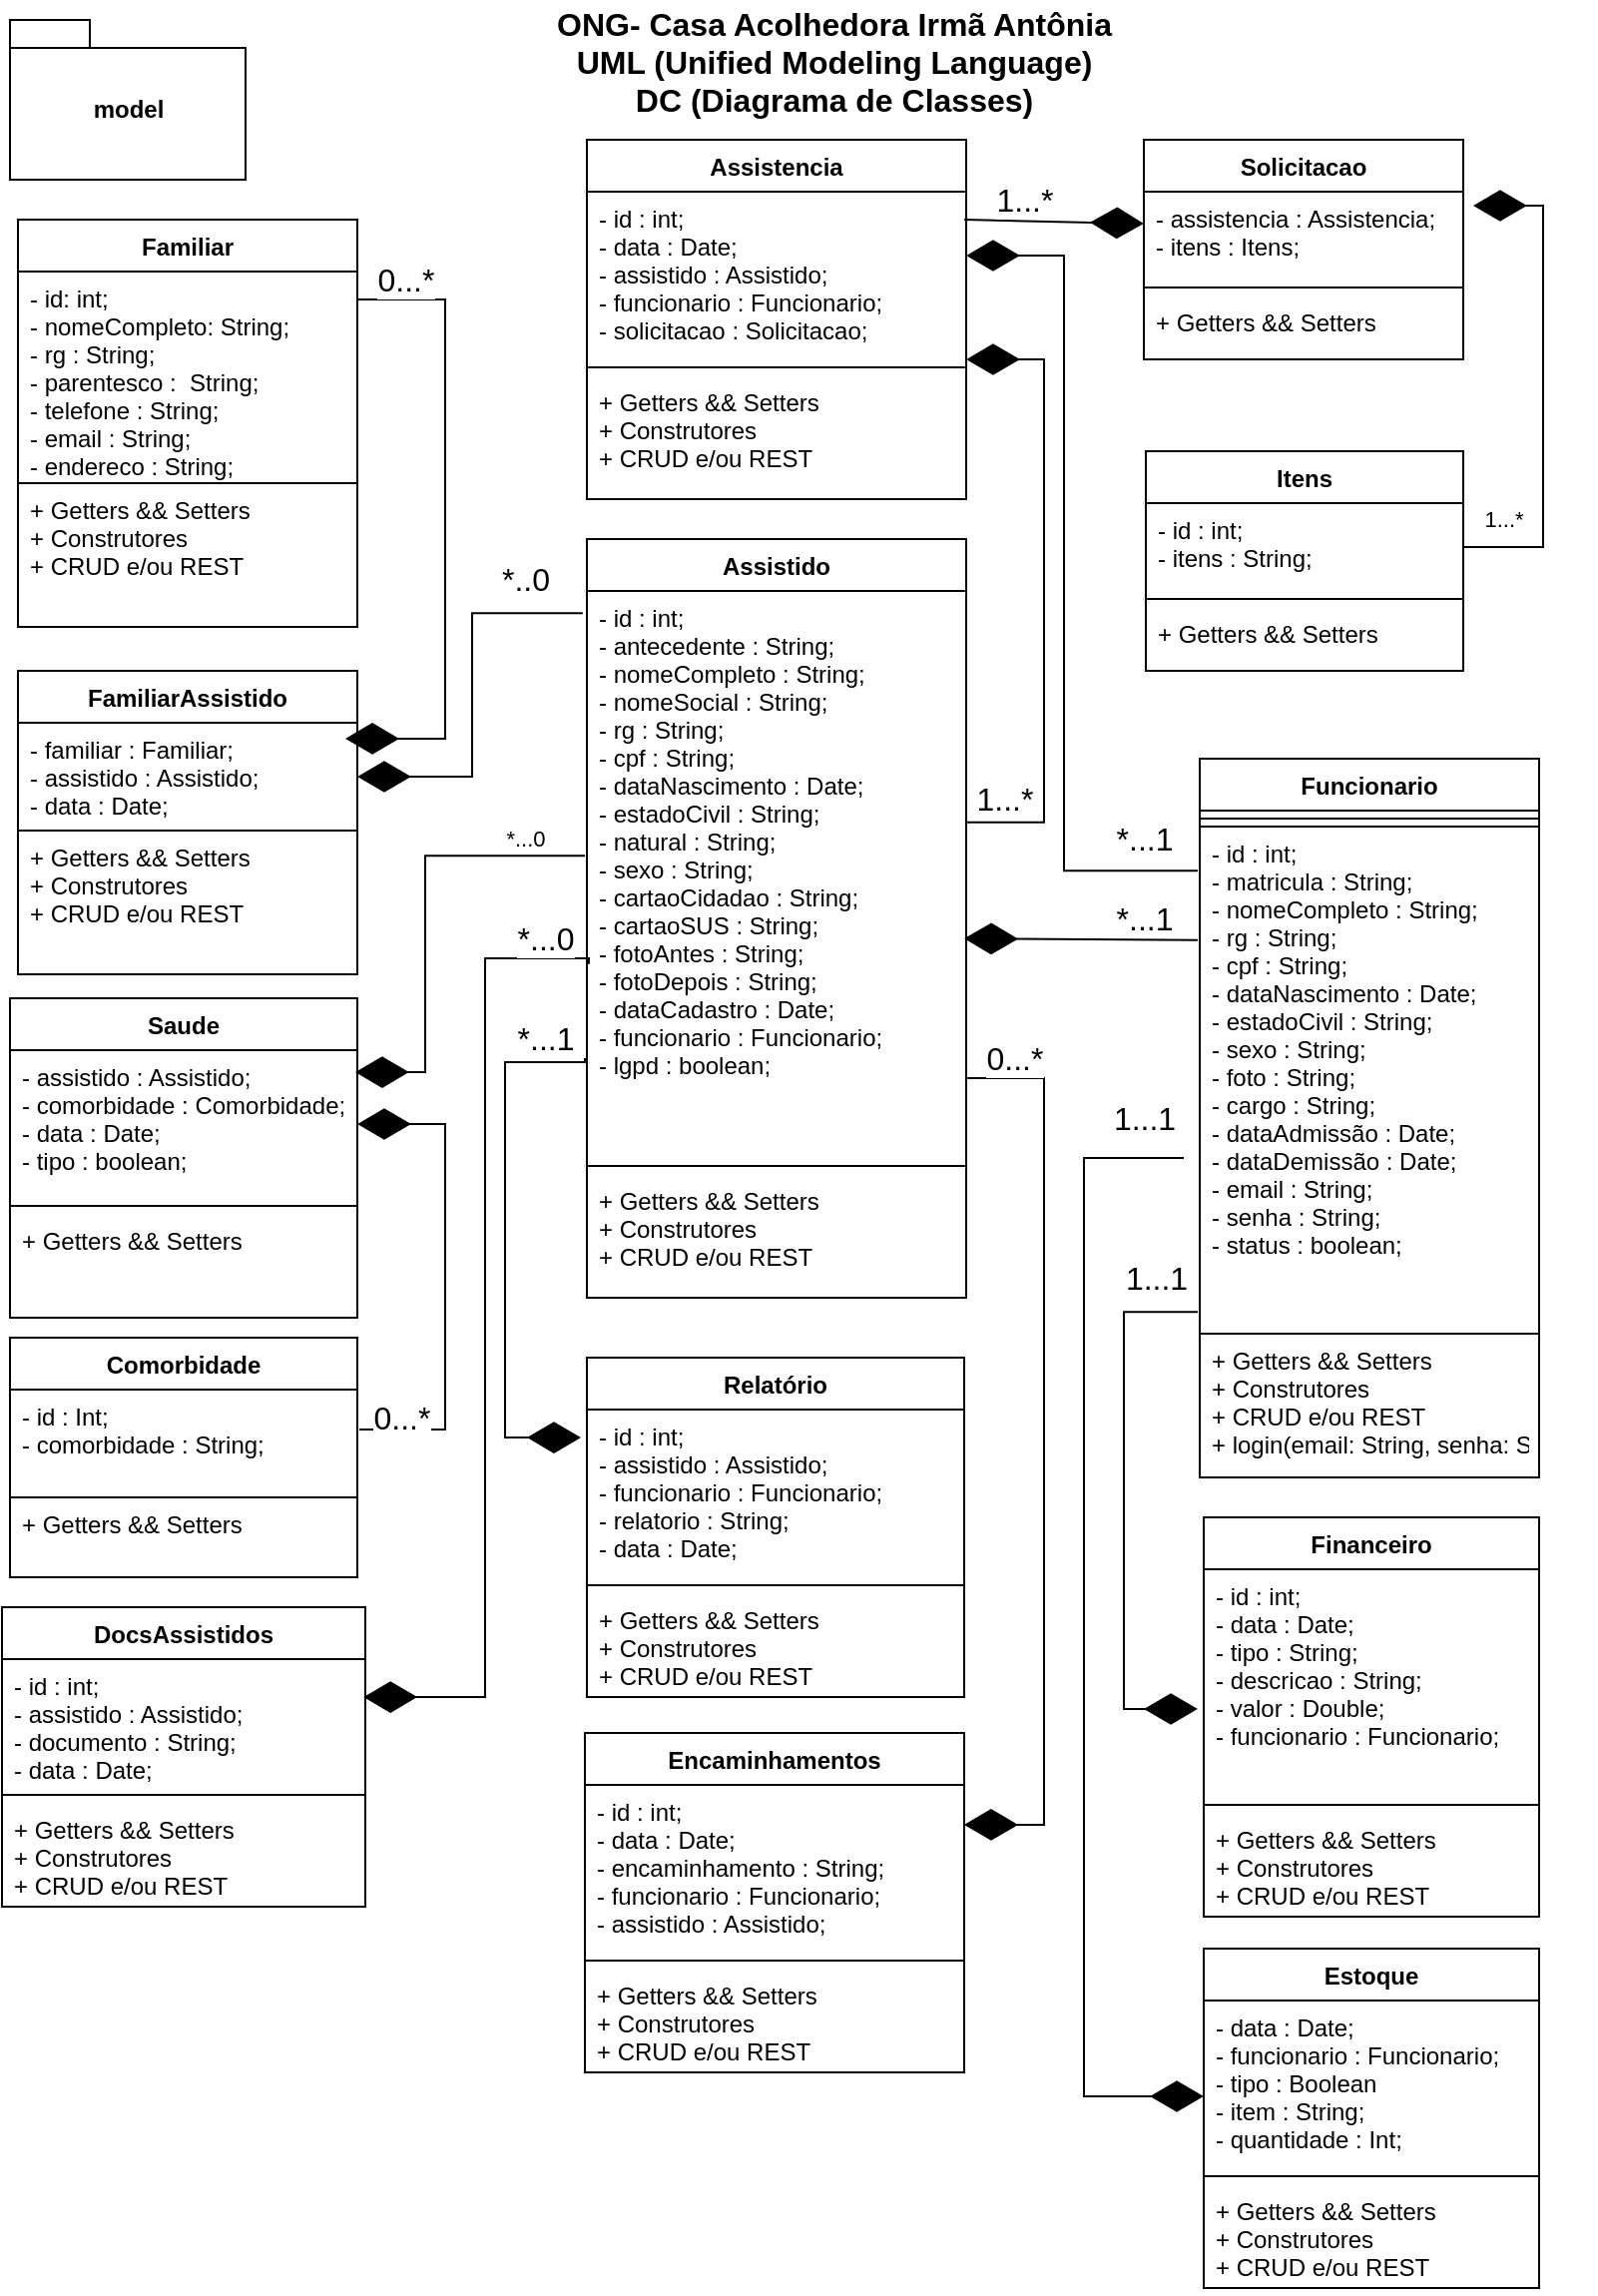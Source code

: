 <mxfile version="17.1.3" type="device"><diagram id="V8NIEzu3ds6T8y8G-yu7" name="Page-1"><mxGraphModel dx="868" dy="450" grid="1" gridSize="10" guides="1" tooltips="1" connect="1" arrows="1" fold="1" page="1" pageScale="1" pageWidth="827" pageHeight="1169" math="0" shadow="0"><root><mxCell id="0"/><mxCell id="1" parent="0"/><mxCell id="LsEdg0_R3i5YZ1CiwI1N-1" value="ONG- Casa Acolhedora Irmã Antônia&#10;UML (Unified Modeling Language)&#10;DC (Diagrama de Classes)" style="text;align=center;fontStyle=1;verticalAlign=middle;spacingLeft=3;spacingRight=3;strokeColor=none;rotatable=0;points=[[0,0.5],[1,0.5]];portConstraint=eastwest;fontSize=16;" parent="1" vertex="1"><mxGeometry x="270" y="10" width="350" height="60" as="geometry"/></mxCell><mxCell id="LsEdg0_R3i5YZ1CiwI1N-2" value="Assistido" style="swimlane;fontStyle=1;align=center;verticalAlign=top;childLayout=stackLayout;horizontal=1;startSize=26;horizontalStack=0;resizeParent=1;resizeParentMax=0;resizeLast=0;collapsible=1;marginBottom=0;" parent="1" vertex="1"><mxGeometry x="321" y="280" width="190" height="380" as="geometry"/></mxCell><mxCell id="LsEdg0_R3i5YZ1CiwI1N-23" value="- id : int;&#10;- antecedente : String;&#10;- nomeCompleto : String;&#10;- nomeSocial : String;&#10;- rg : String;&#10;- cpf : String;&#10;- dataNascimento : Date;&#10;- estadoCivil : String;&#10;- natural : String;&#10;- sexo : String;&#10;- cartaoCidadao : String;&#10;- cartaoSUS : String;&#10;- fotoAntes : String;&#10;- fotoDepois : String;&#10;- dataCadastro : Date;&#10;- funcionario : Funcionario;&#10;- lgpd : boolean;" style="text;strokeColor=none;fillColor=none;align=left;verticalAlign=top;spacingLeft=4;spacingRight=4;overflow=hidden;rotatable=0;points=[[0,0.5],[1,0.5]];portConstraint=eastwest;" parent="LsEdg0_R3i5YZ1CiwI1N-2" vertex="1"><mxGeometry y="26" width="190" height="284" as="geometry"/></mxCell><mxCell id="LsEdg0_R3i5YZ1CiwI1N-4" value="" style="line;strokeWidth=1;fillColor=none;align=left;verticalAlign=middle;spacingTop=-1;spacingLeft=3;spacingRight=3;rotatable=0;labelPosition=right;points=[];portConstraint=eastwest;" parent="LsEdg0_R3i5YZ1CiwI1N-2" vertex="1"><mxGeometry y="310" width="190" height="8" as="geometry"/></mxCell><mxCell id="LsEdg0_R3i5YZ1CiwI1N-5" value="+ Getters &amp;&amp; Setters&#10;+ Construtores&#10;+ CRUD e/ou REST" style="text;strokeColor=none;fillColor=none;align=left;verticalAlign=top;spacingLeft=4;spacingRight=4;overflow=hidden;rotatable=0;points=[[0,0.5],[1,0.5]];portConstraint=eastwest;" parent="LsEdg0_R3i5YZ1CiwI1N-2" vertex="1"><mxGeometry y="318" width="190" height="62" as="geometry"/></mxCell><mxCell id="LsEdg0_R3i5YZ1CiwI1N-24" value="Funcionario" style="swimlane;fontStyle=1;align=center;verticalAlign=top;childLayout=stackLayout;horizontal=1;startSize=26;horizontalStack=0;resizeParent=1;resizeParentMax=0;resizeLast=0;collapsible=1;marginBottom=0;" parent="1" vertex="1"><mxGeometry x="628" y="390" width="170" height="360" as="geometry"/></mxCell><mxCell id="LsEdg0_R3i5YZ1CiwI1N-26" value="" style="line;strokeWidth=1;fillColor=none;align=left;verticalAlign=middle;spacingTop=-1;spacingLeft=3;spacingRight=3;rotatable=0;labelPosition=right;points=[];portConstraint=eastwest;" parent="LsEdg0_R3i5YZ1CiwI1N-24" vertex="1"><mxGeometry y="26" width="170" height="8" as="geometry"/></mxCell><mxCell id="LsEdg0_R3i5YZ1CiwI1N-25" value="- id : int;&#10;- matricula : String;&#10;- nomeCompleto : String;&#10;- rg : String;&#10;- cpf : String;&#10;- dataNascimento : Date;&#10;- estadoCivil : String;&#10;- sexo : String;&#10;- foto : String;&#10;- cargo : String;&#10;- dataAdmissão : Date;&#10;- dataDemissão : Date;&#10;- email : String;&#10;- senha : String;&#10;- status : boolean;" style="text;strokeColor=default;fillColor=none;align=left;verticalAlign=top;spacingLeft=4;spacingRight=4;overflow=hidden;rotatable=0;points=[[0,0.5],[1,0.5]];portConstraint=eastwest;" parent="LsEdg0_R3i5YZ1CiwI1N-24" vertex="1"><mxGeometry y="34" width="170" height="254" as="geometry"/></mxCell><mxCell id="LsEdg0_R3i5YZ1CiwI1N-27" value="+ Getters &amp;&amp; Setters&#10;+ Construtores&#10;+ CRUD e/ou REST&#10;+ login(email: String, senha: String): int" style="text;strokeColor=none;fillColor=none;align=left;verticalAlign=top;spacingLeft=4;spacingRight=4;overflow=hidden;rotatable=0;points=[[0,0.5],[1,0.5]];portConstraint=eastwest;" parent="LsEdg0_R3i5YZ1CiwI1N-24" vertex="1"><mxGeometry y="288" width="170" height="72" as="geometry"/></mxCell><mxCell id="LsEdg0_R3i5YZ1CiwI1N-28" value="Assistencia" style="swimlane;fontStyle=1;align=center;verticalAlign=top;childLayout=stackLayout;horizontal=1;startSize=26;horizontalStack=0;resizeParent=1;resizeParentMax=0;resizeLast=0;collapsible=1;marginBottom=0;" parent="1" vertex="1"><mxGeometry x="321" y="80" width="190" height="180" as="geometry"/></mxCell><mxCell id="LsEdg0_R3i5YZ1CiwI1N-29" value="- id : int;&#10;- data : Date;&#10;- assistido : Assistido;&#10;- funcionario : Funcionario;&#10;- solicitacao : Solicitacao;" style="text;strokeColor=none;fillColor=none;align=left;verticalAlign=top;spacingLeft=4;spacingRight=4;overflow=hidden;rotatable=0;points=[[0,0.5],[1,0.5]];portConstraint=eastwest;" parent="LsEdg0_R3i5YZ1CiwI1N-28" vertex="1"><mxGeometry y="26" width="190" height="84" as="geometry"/></mxCell><mxCell id="LsEdg0_R3i5YZ1CiwI1N-30" value="" style="line;strokeWidth=1;fillColor=none;align=left;verticalAlign=middle;spacingTop=-1;spacingLeft=3;spacingRight=3;rotatable=0;labelPosition=right;points=[];portConstraint=eastwest;" parent="LsEdg0_R3i5YZ1CiwI1N-28" vertex="1"><mxGeometry y="110" width="190" height="8" as="geometry"/></mxCell><mxCell id="LsEdg0_R3i5YZ1CiwI1N-31" value="+ Getters &amp;&amp; Setters&#10;+ Construtores&#10;+ CRUD e/ou REST" style="text;strokeColor=none;fillColor=none;align=left;verticalAlign=top;spacingLeft=4;spacingRight=4;overflow=hidden;rotatable=0;points=[[0,0.5],[1,0.5]];portConstraint=eastwest;" parent="LsEdg0_R3i5YZ1CiwI1N-28" vertex="1"><mxGeometry y="118" width="190" height="62" as="geometry"/></mxCell><mxCell id="LsEdg0_R3i5YZ1CiwI1N-32" value="model" style="shape=folder;fontStyle=1;spacingTop=10;tabWidth=40;tabHeight=14;tabPosition=left;html=1;" parent="1" vertex="1"><mxGeometry x="32" y="20" width="118" height="80" as="geometry"/></mxCell><mxCell id="LsEdg0_R3i5YZ1CiwI1N-37" value="Encaminhamentos" style="swimlane;fontStyle=1;align=center;verticalAlign=top;childLayout=stackLayout;horizontal=1;startSize=26;horizontalStack=0;resizeParent=1;resizeParentMax=0;resizeLast=0;collapsible=1;marginBottom=0;" parent="1" vertex="1"><mxGeometry x="320" y="878" width="190" height="170" as="geometry"/></mxCell><mxCell id="LsEdg0_R3i5YZ1CiwI1N-38" value="- id : int;&#10;- data : Date;&#10;- encaminhamento : String;&#10;- funcionario : Funcionario;&#10;- assistido : Assistido;" style="text;strokeColor=none;fillColor=none;align=left;verticalAlign=top;spacingLeft=4;spacingRight=4;overflow=hidden;rotatable=0;points=[[0,0.5],[1,0.5]];portConstraint=eastwest;" parent="LsEdg0_R3i5YZ1CiwI1N-37" vertex="1"><mxGeometry y="26" width="190" height="84" as="geometry"/></mxCell><mxCell id="LsEdg0_R3i5YZ1CiwI1N-39" value="" style="line;strokeWidth=1;fillColor=none;align=left;verticalAlign=middle;spacingTop=-1;spacingLeft=3;spacingRight=3;rotatable=0;labelPosition=right;points=[];portConstraint=eastwest;" parent="LsEdg0_R3i5YZ1CiwI1N-37" vertex="1"><mxGeometry y="110" width="190" height="8" as="geometry"/></mxCell><mxCell id="LsEdg0_R3i5YZ1CiwI1N-40" value="+ Getters &amp;&amp; Setters&#10;+ Construtores&#10;+ CRUD e/ou REST" style="text;strokeColor=none;fillColor=none;align=left;verticalAlign=top;spacingLeft=4;spacingRight=4;overflow=hidden;rotatable=0;points=[[0,0.5],[1,0.5]];portConstraint=eastwest;" parent="LsEdg0_R3i5YZ1CiwI1N-37" vertex="1"><mxGeometry y="118" width="190" height="52" as="geometry"/></mxCell><mxCell id="aL3uGlQkh7vrvcLJ92MS-1" value="Financeiro" style="swimlane;fontStyle=1;align=center;verticalAlign=top;childLayout=stackLayout;horizontal=1;startSize=26;horizontalStack=0;resizeParent=1;resizeParentMax=0;resizeLast=0;collapsible=1;marginBottom=0;" parent="1" vertex="1"><mxGeometry x="630" y="770" width="168" height="200" as="geometry"/></mxCell><mxCell id="aL3uGlQkh7vrvcLJ92MS-2" value="- id : int;&#10;- data : Date;&#10;- tipo : String;&#10;- descricao : String;&#10;- valor : Double;&#10;- funcionario : Funcionario;" style="text;strokeColor=none;fillColor=none;align=left;verticalAlign=top;spacingLeft=4;spacingRight=4;overflow=hidden;rotatable=0;points=[[0,0.5],[1,0.5]];portConstraint=eastwest;" parent="aL3uGlQkh7vrvcLJ92MS-1" vertex="1"><mxGeometry y="26" width="168" height="114" as="geometry"/></mxCell><mxCell id="aL3uGlQkh7vrvcLJ92MS-3" value="" style="line;strokeWidth=1;fillColor=none;align=left;verticalAlign=middle;spacingTop=-1;spacingLeft=3;spacingRight=3;rotatable=0;labelPosition=right;points=[];portConstraint=eastwest;" parent="aL3uGlQkh7vrvcLJ92MS-1" vertex="1"><mxGeometry y="140" width="168" height="8" as="geometry"/></mxCell><mxCell id="aL3uGlQkh7vrvcLJ92MS-4" value="+ Getters &amp;&amp; Setters&#10;+ Construtores&#10;+ CRUD e/ou REST" style="text;strokeColor=none;fillColor=none;align=left;verticalAlign=top;spacingLeft=4;spacingRight=4;overflow=hidden;rotatable=0;points=[[0,0.5],[1,0.5]];portConstraint=eastwest;" parent="aL3uGlQkh7vrvcLJ92MS-1" vertex="1"><mxGeometry y="148" width="168" height="52" as="geometry"/></mxCell><mxCell id="WE0CfpYvLQGnFb20TTfo-5" value="Saude" style="swimlane;fontStyle=1;align=center;verticalAlign=top;childLayout=stackLayout;horizontal=1;startSize=26;horizontalStack=0;resizeParent=1;resizeParentMax=0;resizeLast=0;collapsible=1;marginBottom=0;" parent="1" vertex="1"><mxGeometry x="32" y="510" width="174" height="160" as="geometry"/></mxCell><mxCell id="WE0CfpYvLQGnFb20TTfo-6" value="- assistido : Assistido;&#10;- comorbidade : Comorbidade;&#10;- data : Date;&#10;- tipo : boolean;" style="text;strokeColor=none;fillColor=none;align=left;verticalAlign=top;spacingLeft=4;spacingRight=4;overflow=hidden;rotatable=0;points=[[0,0.5],[1,0.5]];portConstraint=eastwest;" parent="WE0CfpYvLQGnFb20TTfo-5" vertex="1"><mxGeometry y="26" width="174" height="74" as="geometry"/></mxCell><mxCell id="WE0CfpYvLQGnFb20TTfo-7" value="" style="line;strokeWidth=1;fillColor=none;align=left;verticalAlign=middle;spacingTop=-1;spacingLeft=3;spacingRight=3;rotatable=0;labelPosition=right;points=[];portConstraint=eastwest;" parent="WE0CfpYvLQGnFb20TTfo-5" vertex="1"><mxGeometry y="100" width="174" height="8" as="geometry"/></mxCell><mxCell id="WE0CfpYvLQGnFb20TTfo-8" value="+ Getters &amp;&amp; Setters" style="text;strokeColor=none;fillColor=none;align=left;verticalAlign=top;spacingLeft=4;spacingRight=4;overflow=hidden;rotatable=0;points=[[0,0.5],[1,0.5]];portConstraint=eastwest;" parent="WE0CfpYvLQGnFb20TTfo-5" vertex="1"><mxGeometry y="108" width="174" height="52" as="geometry"/></mxCell><mxCell id="WE0CfpYvLQGnFb20TTfo-11" value="Itens" style="swimlane;fontStyle=1;align=center;verticalAlign=top;childLayout=stackLayout;horizontal=1;startSize=26;horizontalStack=0;resizeParent=1;resizeParentMax=0;resizeLast=0;collapsible=1;marginBottom=0;" parent="1" vertex="1"><mxGeometry x="601" y="236" width="159" height="110" as="geometry"/></mxCell><mxCell id="WE0CfpYvLQGnFb20TTfo-12" value="- id : int;&#10;- itens : String;" style="text;strokeColor=none;fillColor=none;align=left;verticalAlign=top;spacingLeft=4;spacingRight=4;overflow=hidden;rotatable=0;points=[[0,0.5],[1,0.5]];portConstraint=eastwest;" parent="WE0CfpYvLQGnFb20TTfo-11" vertex="1"><mxGeometry y="26" width="159" height="44" as="geometry"/></mxCell><mxCell id="WE0CfpYvLQGnFb20TTfo-13" value="" style="line;strokeWidth=1;fillColor=none;align=left;verticalAlign=middle;spacingTop=-1;spacingLeft=3;spacingRight=3;rotatable=0;labelPosition=right;points=[];portConstraint=eastwest;" parent="WE0CfpYvLQGnFb20TTfo-11" vertex="1"><mxGeometry y="70" width="159" height="8" as="geometry"/></mxCell><mxCell id="WE0CfpYvLQGnFb20TTfo-14" value="+ Getters &amp;&amp; Setters" style="text;strokeColor=none;fillColor=none;align=left;verticalAlign=top;spacingLeft=4;spacingRight=4;overflow=hidden;rotatable=0;points=[[0,0.5],[1,0.5]];portConstraint=eastwest;" parent="WE0CfpYvLQGnFb20TTfo-11" vertex="1"><mxGeometry y="78" width="159" height="32" as="geometry"/></mxCell><mxCell id="EMVgxTuxKN4HmM-ueOk9-1" value="Familiar" style="swimlane;fontStyle=1;align=center;verticalAlign=top;childLayout=stackLayout;horizontal=1;startSize=26;horizontalStack=0;resizeParent=1;resizeParentMax=0;resizeLast=0;collapsible=1;marginBottom=0;" parent="1" vertex="1"><mxGeometry x="36" y="120" width="170" height="204" as="geometry"/></mxCell><mxCell id="EMVgxTuxKN4HmM-ueOk9-3" value="- id: int;&#10;- nomeCompleto: String;&#10;- rg : String;&#10;- parentesco :  String;&#10;- telefone : String;&#10;- email : String;&#10;- endereco : String;&#10;" style="text;strokeColor=default;fillColor=none;align=left;verticalAlign=top;spacingLeft=4;spacingRight=4;overflow=hidden;rotatable=0;points=[[0,0.5],[1,0.5]];portConstraint=eastwest;strokeWidth=1;" parent="EMVgxTuxKN4HmM-ueOk9-1" vertex="1"><mxGeometry y="26" width="170" height="106" as="geometry"/></mxCell><mxCell id="EMVgxTuxKN4HmM-ueOk9-4" value="+ Getters &amp;&amp; Setters&#10;+ Construtores&#10;+ CRUD e/ou REST" style="text;strokeColor=none;fillColor=none;align=left;verticalAlign=top;spacingLeft=4;spacingRight=4;overflow=hidden;rotatable=0;points=[[0,0.5],[1,0.5]];portConstraint=eastwest;" parent="EMVgxTuxKN4HmM-ueOk9-1" vertex="1"><mxGeometry y="132" width="170" height="72" as="geometry"/></mxCell><mxCell id="HtAP94XNzmDsmanJ-DMw-1" value="Comorbidade" style="swimlane;fontStyle=1;align=center;verticalAlign=top;childLayout=stackLayout;horizontal=1;startSize=26;horizontalStack=0;resizeParent=1;resizeParentMax=0;resizeLast=0;collapsible=1;marginBottom=0;" parent="1" vertex="1"><mxGeometry x="32" y="680" width="174" height="120" as="geometry"/></mxCell><mxCell id="HtAP94XNzmDsmanJ-DMw-2" value="- id : Int;&#10;- comorbidade : String;" style="text;strokeColor=default;fillColor=none;align=left;verticalAlign=top;spacingLeft=4;spacingRight=4;overflow=hidden;rotatable=0;points=[[0,0.5],[1,0.5]];portConstraint=eastwest;" parent="HtAP94XNzmDsmanJ-DMw-1" vertex="1"><mxGeometry y="26" width="174" height="54" as="geometry"/></mxCell><mxCell id="HtAP94XNzmDsmanJ-DMw-4" value="+ Getters &amp;&amp; Setters" style="text;strokeColor=none;fillColor=none;align=left;verticalAlign=top;spacingLeft=4;spacingRight=4;overflow=hidden;rotatable=0;points=[[0,0.5],[1,0.5]];portConstraint=eastwest;" parent="HtAP94XNzmDsmanJ-DMw-1" vertex="1"><mxGeometry y="80" width="174" height="40" as="geometry"/></mxCell><mxCell id="HtAP94XNzmDsmanJ-DMw-5" value="*...0" style="endArrow=diamondThin;endFill=1;endSize=24;html=1;rounded=0;edgeStyle=orthogonalEdgeStyle;exitX=-0.005;exitY=0.467;exitDx=0;exitDy=0;exitPerimeter=0;entryX=0.994;entryY=0.149;entryDx=0;entryDy=0;entryPerimeter=0;" parent="1" source="LsEdg0_R3i5YZ1CiwI1N-23" target="WE0CfpYvLQGnFb20TTfo-6" edge="1"><mxGeometry x="-0.731" y="-9" width="160" relative="1" as="geometry"><mxPoint x="300" y="510" as="sourcePoint"/><mxPoint x="230" y="590" as="targetPoint"/><Array as="points"><mxPoint x="240" y="439"/><mxPoint x="240" y="547"/></Array><mxPoint as="offset"/></mxGeometry></mxCell><mxCell id="HtAP94XNzmDsmanJ-DMw-7" value="Solicitacao" style="swimlane;fontStyle=1;align=center;verticalAlign=top;childLayout=stackLayout;horizontal=1;startSize=26;horizontalStack=0;resizeParent=1;resizeParentMax=0;resizeLast=0;collapsible=1;marginBottom=0;" parent="1" vertex="1"><mxGeometry x="600" y="80" width="160" height="110" as="geometry"/></mxCell><mxCell id="HtAP94XNzmDsmanJ-DMw-8" value="- assistencia : Assistencia;&#10;- itens : Itens;" style="text;strokeColor=none;fillColor=none;align=left;verticalAlign=top;spacingLeft=4;spacingRight=4;overflow=hidden;rotatable=0;points=[[0,0.5],[1,0.5]];portConstraint=eastwest;" parent="HtAP94XNzmDsmanJ-DMw-7" vertex="1"><mxGeometry y="26" width="160" height="44" as="geometry"/></mxCell><mxCell id="HtAP94XNzmDsmanJ-DMw-9" value="" style="line;strokeWidth=1;fillColor=none;align=left;verticalAlign=middle;spacingTop=-1;spacingLeft=3;spacingRight=3;rotatable=0;labelPosition=right;points=[];portConstraint=eastwest;" parent="HtAP94XNzmDsmanJ-DMw-7" vertex="1"><mxGeometry y="70" width="160" height="8" as="geometry"/></mxCell><mxCell id="HtAP94XNzmDsmanJ-DMw-10" value="+ Getters &amp;&amp; Setters" style="text;strokeColor=none;fillColor=none;align=left;verticalAlign=top;spacingLeft=4;spacingRight=4;overflow=hidden;rotatable=0;points=[[0,0.5],[1,0.5]];portConstraint=eastwest;" parent="HtAP94XNzmDsmanJ-DMw-7" vertex="1"><mxGeometry y="78" width="160" height="32" as="geometry"/></mxCell><mxCell id="HtAP94XNzmDsmanJ-DMw-12" value="1...*" style="endArrow=diamondThin;endFill=1;endSize=24;html=1;rounded=0;exitX=0.995;exitY=0.167;exitDx=0;exitDy=0;exitPerimeter=0;entryX=0;entryY=0.364;entryDx=0;entryDy=0;entryPerimeter=0;fontSize=16;" parent="1" source="LsEdg0_R3i5YZ1CiwI1N-29" target="HtAP94XNzmDsmanJ-DMw-8" edge="1"><mxGeometry x="-0.339" y="11" width="160" relative="1" as="geometry"><mxPoint x="570" y="300" as="sourcePoint"/><mxPoint x="570" y="160" as="targetPoint"/><mxPoint as="offset"/></mxGeometry></mxCell><mxCell id="HtAP94XNzmDsmanJ-DMw-13" value="1...*" style="endArrow=diamondThin;endFill=1;endSize=24;html=1;rounded=0;exitX=1;exitY=0.408;exitDx=0;exitDy=0;exitPerimeter=0;edgeStyle=orthogonalEdgeStyle;fontSize=16;" parent="1" source="LsEdg0_R3i5YZ1CiwI1N-23" target="LsEdg0_R3i5YZ1CiwI1N-29" edge="1"><mxGeometry x="-0.877" y="12" width="160" relative="1" as="geometry"><mxPoint x="370" y="260" as="sourcePoint"/><mxPoint x="530" y="260" as="targetPoint"/><Array as="points"><mxPoint x="550" y="422"/><mxPoint x="550" y="190"/></Array><mxPoint as="offset"/></mxGeometry></mxCell><mxCell id="HtAP94XNzmDsmanJ-DMw-15" value="*...1" style="endArrow=diamondThin;endFill=1;endSize=24;html=1;rounded=0;exitX=-0.006;exitY=0.087;exitDx=0;exitDy=0;exitPerimeter=0;entryX=1;entryY=0.381;entryDx=0;entryDy=0;entryPerimeter=0;edgeStyle=orthogonalEdgeStyle;fontSize=16;" parent="1" source="LsEdg0_R3i5YZ1CiwI1N-25" target="LsEdg0_R3i5YZ1CiwI1N-29" edge="1"><mxGeometry x="-0.873" y="-16" width="160" relative="1" as="geometry"><mxPoint x="370" y="260" as="sourcePoint"/><mxPoint x="530" y="260" as="targetPoint"/><Array as="points"><mxPoint x="560" y="446"/><mxPoint x="560" y="138"/></Array><mxPoint as="offset"/></mxGeometry></mxCell><mxCell id="HtAP94XNzmDsmanJ-DMw-17" value="1...1" style="endArrow=diamondThin;endFill=1;endSize=24;html=1;rounded=0;exitX=-0.006;exitY=0.957;exitDx=0;exitDy=0;exitPerimeter=0;edgeStyle=orthogonalEdgeStyle;fontSize=16;" parent="1" source="LsEdg0_R3i5YZ1CiwI1N-25" edge="1"><mxGeometry x="-0.851" y="-17" width="160" relative="1" as="geometry"><mxPoint x="540" y="710" as="sourcePoint"/><mxPoint x="627" y="866" as="targetPoint"/><Array as="points"><mxPoint x="590" y="667"/><mxPoint x="590" y="866"/></Array><mxPoint as="offset"/></mxGeometry></mxCell><mxCell id="HtAP94XNzmDsmanJ-DMw-23" value="DocsAssistidos" style="swimlane;fontStyle=1;align=center;verticalAlign=top;childLayout=stackLayout;horizontal=1;startSize=26;horizontalStack=0;resizeParent=1;resizeParentMax=0;resizeLast=0;collapsible=1;marginBottom=0;" parent="1" vertex="1"><mxGeometry x="28" y="815" width="182" height="150" as="geometry"/></mxCell><mxCell id="HtAP94XNzmDsmanJ-DMw-24" value="- id : int;&#10;- assistido : Assistido;&#10;- documento : String;&#10;- data : Date;" style="text;strokeColor=none;fillColor=none;align=left;verticalAlign=top;spacingLeft=4;spacingRight=4;overflow=hidden;rotatable=0;points=[[0,0.5],[1,0.5]];portConstraint=eastwest;" parent="HtAP94XNzmDsmanJ-DMw-23" vertex="1"><mxGeometry y="26" width="182" height="64" as="geometry"/></mxCell><mxCell id="HtAP94XNzmDsmanJ-DMw-25" value="" style="line;strokeWidth=1;fillColor=none;align=left;verticalAlign=middle;spacingTop=-1;spacingLeft=3;spacingRight=3;rotatable=0;labelPosition=right;points=[];portConstraint=eastwest;" parent="HtAP94XNzmDsmanJ-DMw-23" vertex="1"><mxGeometry y="90" width="182" height="8" as="geometry"/></mxCell><mxCell id="HtAP94XNzmDsmanJ-DMw-26" value="+ Getters &amp;&amp; Setters&#10;+ Construtores&#10;+ CRUD e/ou REST" style="text;strokeColor=none;fillColor=none;align=left;verticalAlign=top;spacingLeft=4;spacingRight=4;overflow=hidden;rotatable=0;points=[[0,0.5],[1,0.5]];portConstraint=eastwest;" parent="HtAP94XNzmDsmanJ-DMw-23" vertex="1"><mxGeometry y="98" width="182" height="52" as="geometry"/></mxCell><mxCell id="HtAP94XNzmDsmanJ-DMw-28" value="0...*" style="endArrow=diamondThin;endFill=1;endSize=24;html=1;rounded=0;edgeStyle=orthogonalEdgeStyle;fontSize=16;entryX=1;entryY=0.238;entryDx=0;entryDy=0;entryPerimeter=0;" parent="1" source="LsEdg0_R3i5YZ1CiwI1N-23" target="LsEdg0_R3i5YZ1CiwI1N-38" edge="1"><mxGeometry x="-0.893" y="10" width="160" relative="1" as="geometry"><mxPoint x="370" y="640" as="sourcePoint"/><mxPoint x="550" y="910" as="targetPoint"/><Array as="points"><mxPoint x="550" y="550"/><mxPoint x="550" y="924"/></Array><mxPoint as="offset"/></mxGeometry></mxCell><mxCell id="D3KAO5rpXuyUR_7wr3yr-1" value="FamiliarAssistido" style="swimlane;fontStyle=1;align=center;verticalAlign=top;childLayout=stackLayout;horizontal=1;startSize=26;horizontalStack=0;resizeParent=1;resizeParentMax=0;resizeLast=0;collapsible=1;marginBottom=0;" parent="1" vertex="1"><mxGeometry x="36" y="346" width="170" height="152" as="geometry"/></mxCell><mxCell id="D3KAO5rpXuyUR_7wr3yr-2" value="- familiar : Familiar;&#10;- assistido : Assistido;&#10;- data : Date;&#10;&#10;" style="text;strokeColor=default;fillColor=none;align=left;verticalAlign=top;spacingLeft=4;spacingRight=4;overflow=hidden;rotatable=0;points=[[0,0.5],[1,0.5]];portConstraint=eastwest;strokeWidth=1;" parent="D3KAO5rpXuyUR_7wr3yr-1" vertex="1"><mxGeometry y="26" width="170" height="54" as="geometry"/></mxCell><mxCell id="D3KAO5rpXuyUR_7wr3yr-3" value="+ Getters &amp;&amp; Setters&#10;+ Construtores&#10;+ CRUD e/ou REST" style="text;strokeColor=none;fillColor=none;align=left;verticalAlign=top;spacingLeft=4;spacingRight=4;overflow=hidden;rotatable=0;points=[[0,0.5],[1,0.5]];portConstraint=eastwest;" parent="D3KAO5rpXuyUR_7wr3yr-1" vertex="1"><mxGeometry y="80" width="170" height="72" as="geometry"/></mxCell><mxCell id="D3KAO5rpXuyUR_7wr3yr-4" value="0...*" style="endArrow=diamondThin;endFill=1;endSize=24;html=1;rounded=0;fontSize=16;edgeStyle=orthogonalEdgeStyle;entryX=0.965;entryY=0.148;entryDx=0;entryDy=0;entryPerimeter=0;exitX=1;exitY=0.142;exitDx=0;exitDy=0;exitPerimeter=0;" parent="1" source="EMVgxTuxKN4HmM-ueOk9-3" target="D3KAO5rpXuyUR_7wr3yr-2" edge="1"><mxGeometry x="-0.841" y="10" width="160" relative="1" as="geometry"><mxPoint x="210" y="160" as="sourcePoint"/><mxPoint x="270" y="400" as="targetPoint"/><Array as="points"><mxPoint x="206" y="160"/><mxPoint x="250" y="160"/><mxPoint x="250" y="380"/></Array><mxPoint as="offset"/></mxGeometry></mxCell><mxCell id="D3KAO5rpXuyUR_7wr3yr-5" value="*..0" style="endArrow=diamondThin;endFill=1;endSize=24;html=1;rounded=0;fontSize=16;exitX=-0.011;exitY=0.039;exitDx=0;exitDy=0;exitPerimeter=0;edgeStyle=orthogonalEdgeStyle;entryX=1;entryY=0.5;entryDx=0;entryDy=0;" parent="1" source="LsEdg0_R3i5YZ1CiwI1N-23" target="D3KAO5rpXuyUR_7wr3yr-2" edge="1"><mxGeometry x="-0.703" y="-17" width="160" relative="1" as="geometry"><mxPoint x="330" y="260" as="sourcePoint"/><mxPoint x="230" y="420" as="targetPoint"/><mxPoint as="offset"/></mxGeometry></mxCell><mxCell id="D3KAO5rpXuyUR_7wr3yr-6" value="0...*" style="endArrow=diamondThin;endFill=1;endSize=24;html=1;rounded=0;fontSize=16;exitX=1.006;exitY=0.37;exitDx=0;exitDy=0;exitPerimeter=0;edgeStyle=orthogonalEdgeStyle;" parent="1" source="HtAP94XNzmDsmanJ-DMw-2" target="WE0CfpYvLQGnFb20TTfo-6" edge="1"><mxGeometry x="-0.823" y="6" width="160" relative="1" as="geometry"><mxPoint x="330" y="660" as="sourcePoint"/><mxPoint x="280" y="640" as="targetPoint"/><Array as="points"><mxPoint x="250" y="726"/><mxPoint x="250" y="573"/></Array><mxPoint as="offset"/></mxGeometry></mxCell><mxCell id="D3KAO5rpXuyUR_7wr3yr-7" value="*...0" style="endArrow=diamondThin;endFill=1;endSize=24;html=1;rounded=0;fontSize=16;exitX=0.005;exitY=0.658;exitDx=0;exitDy=0;exitPerimeter=0;edgeStyle=orthogonalEdgeStyle;entryX=0.995;entryY=0.297;entryDx=0;entryDy=0;entryPerimeter=0;" parent="1" source="LsEdg0_R3i5YZ1CiwI1N-23" target="HtAP94XNzmDsmanJ-DMw-24" edge="1"><mxGeometry x="-0.898" y="-10" width="160" relative="1" as="geometry"><mxPoint x="330" y="860" as="sourcePoint"/><mxPoint x="490" y="860" as="targetPoint"/><Array as="points"><mxPoint x="322" y="490"/><mxPoint x="270" y="490"/><mxPoint x="270" y="860"/></Array><mxPoint as="offset"/></mxGeometry></mxCell><mxCell id="D3KAO5rpXuyUR_7wr3yr-8" value="Relatório" style="swimlane;fontStyle=1;align=center;verticalAlign=top;childLayout=stackLayout;horizontal=1;startSize=26;horizontalStack=0;resizeParent=1;resizeParentMax=0;resizeLast=0;collapsible=1;marginBottom=0;" parent="1" vertex="1"><mxGeometry x="321" y="690" width="189" height="170" as="geometry"/></mxCell><mxCell id="D3KAO5rpXuyUR_7wr3yr-9" value="- id : int;&#10;- assistido : Assistido;&#10;- funcionario : Funcionario;&#10;- relatorio : String;&#10;- data : Date;" style="text;strokeColor=none;fillColor=none;align=left;verticalAlign=top;spacingLeft=4;spacingRight=4;overflow=hidden;rotatable=0;points=[[0,0.5],[1,0.5]];portConstraint=eastwest;" parent="D3KAO5rpXuyUR_7wr3yr-8" vertex="1"><mxGeometry y="26" width="189" height="84" as="geometry"/></mxCell><mxCell id="D3KAO5rpXuyUR_7wr3yr-10" value="" style="line;strokeWidth=1;fillColor=none;align=left;verticalAlign=middle;spacingTop=-1;spacingLeft=3;spacingRight=3;rotatable=0;labelPosition=right;points=[];portConstraint=eastwest;" parent="D3KAO5rpXuyUR_7wr3yr-8" vertex="1"><mxGeometry y="110" width="189" height="8" as="geometry"/></mxCell><mxCell id="D3KAO5rpXuyUR_7wr3yr-11" value="+ Getters &amp;&amp; Setters&#10;+ Construtores&#10;+ CRUD e/ou REST" style="text;strokeColor=none;fillColor=none;align=left;verticalAlign=top;spacingLeft=4;spacingRight=4;overflow=hidden;rotatable=0;points=[[0,0.5],[1,0.5]];portConstraint=eastwest;" parent="D3KAO5rpXuyUR_7wr3yr-8" vertex="1"><mxGeometry y="118" width="189" height="52" as="geometry"/></mxCell><mxCell id="D3KAO5rpXuyUR_7wr3yr-12" value="*...1" style="endArrow=diamondThin;endFill=1;endSize=24;html=1;rounded=0;fontSize=16;edgeStyle=orthogonalEdgeStyle;entryX=-0.016;entryY=0.167;entryDx=0;entryDy=0;entryPerimeter=0;" parent="1" target="D3KAO5rpXuyUR_7wr3yr-9" edge="1"><mxGeometry x="-0.836" y="-12" width="160" relative="1" as="geometry"><mxPoint x="320" y="540" as="sourcePoint"/><mxPoint x="470" y="780" as="targetPoint"/><Array as="points"><mxPoint x="320" y="542"/><mxPoint x="280" y="542"/><mxPoint x="280" y="730"/></Array><mxPoint as="offset"/></mxGeometry></mxCell><mxCell id="D3KAO5rpXuyUR_7wr3yr-14" value="*...1" style="endArrow=diamondThin;endFill=1;endSize=24;html=1;rounded=0;fontSize=16;strokeWidth=1;exitX=-0.006;exitY=0.224;exitDx=0;exitDy=0;exitPerimeter=0;entryX=0.995;entryY=0.613;entryDx=0;entryDy=0;entryPerimeter=0;" parent="1" source="LsEdg0_R3i5YZ1CiwI1N-25" target="LsEdg0_R3i5YZ1CiwI1N-23" edge="1"><mxGeometry x="-0.537" y="-11" width="160" relative="1" as="geometry"><mxPoint x="330" y="520" as="sourcePoint"/><mxPoint x="540" y="500" as="targetPoint"/><mxPoint as="offset"/></mxGeometry></mxCell><mxCell id="D3KAO5rpXuyUR_7wr3yr-16" value="Estoque" style="swimlane;fontStyle=1;align=center;verticalAlign=top;childLayout=stackLayout;horizontal=1;startSize=26;horizontalStack=0;resizeParent=1;resizeParentMax=0;resizeLast=0;collapsible=1;marginBottom=0;" parent="1" vertex="1"><mxGeometry x="630" y="986" width="168" height="170" as="geometry"/></mxCell><mxCell id="D3KAO5rpXuyUR_7wr3yr-17" value="- data : Date;&#10;- funcionario : Funcionario;&#10;- tipo : Boolean&#10;- item : String;&#10;- quantidade : Int;" style="text;strokeColor=none;fillColor=none;align=left;verticalAlign=top;spacingLeft=4;spacingRight=4;overflow=hidden;rotatable=0;points=[[0,0.5],[1,0.5]];portConstraint=eastwest;" parent="D3KAO5rpXuyUR_7wr3yr-16" vertex="1"><mxGeometry y="26" width="168" height="84" as="geometry"/></mxCell><mxCell id="D3KAO5rpXuyUR_7wr3yr-18" value="" style="line;strokeWidth=1;fillColor=none;align=left;verticalAlign=middle;spacingTop=-1;spacingLeft=3;spacingRight=3;rotatable=0;labelPosition=right;points=[];portConstraint=eastwest;" parent="D3KAO5rpXuyUR_7wr3yr-16" vertex="1"><mxGeometry y="110" width="168" height="8" as="geometry"/></mxCell><mxCell id="D3KAO5rpXuyUR_7wr3yr-19" value="+ Getters &amp;&amp; Setters&#10;+ Construtores&#10;+ CRUD e/ou REST" style="text;strokeColor=none;fillColor=none;align=left;verticalAlign=top;spacingLeft=4;spacingRight=4;overflow=hidden;rotatable=0;points=[[0,0.5],[1,0.5]];portConstraint=eastwest;" parent="D3KAO5rpXuyUR_7wr3yr-16" vertex="1"><mxGeometry y="118" width="168" height="52" as="geometry"/></mxCell><mxCell id="D3KAO5rpXuyUR_7wr3yr-20" value="1...1" style="endArrow=diamondThin;endFill=1;endSize=24;html=1;rounded=0;edgeStyle=orthogonalEdgeStyle;fontSize=16;" parent="1" target="D3KAO5rpXuyUR_7wr3yr-17" edge="1"><mxGeometry x="-0.931" y="-20" width="160" relative="1" as="geometry"><mxPoint x="620" y="590" as="sourcePoint"/><mxPoint x="620" y="1101" as="targetPoint"/><Array as="points"><mxPoint x="570" y="590"/><mxPoint x="570" y="1060"/></Array><mxPoint as="offset"/></mxGeometry></mxCell><mxCell id="g-X3jlORWGWNbpcruB3D-1" value="1...*" style="endArrow=diamondThin;endFill=1;endSize=24;html=1;rounded=0;exitX=1;exitY=0.5;exitDx=0;exitDy=0;entryX=1.031;entryY=0.159;entryDx=0;entryDy=0;entryPerimeter=0;edgeStyle=orthogonalEdgeStyle;" parent="1" source="WE0CfpYvLQGnFb20TTfo-12" target="HtAP94XNzmDsmanJ-DMw-8" edge="1"><mxGeometry x="-0.837" y="14" width="160" relative="1" as="geometry"><mxPoint x="350" y="200" as="sourcePoint"/><mxPoint x="510" y="200" as="targetPoint"/><Array as="points"><mxPoint x="800" y="284"/><mxPoint x="800" y="113"/></Array><mxPoint as="offset"/></mxGeometry></mxCell></root></mxGraphModel></diagram></mxfile>
